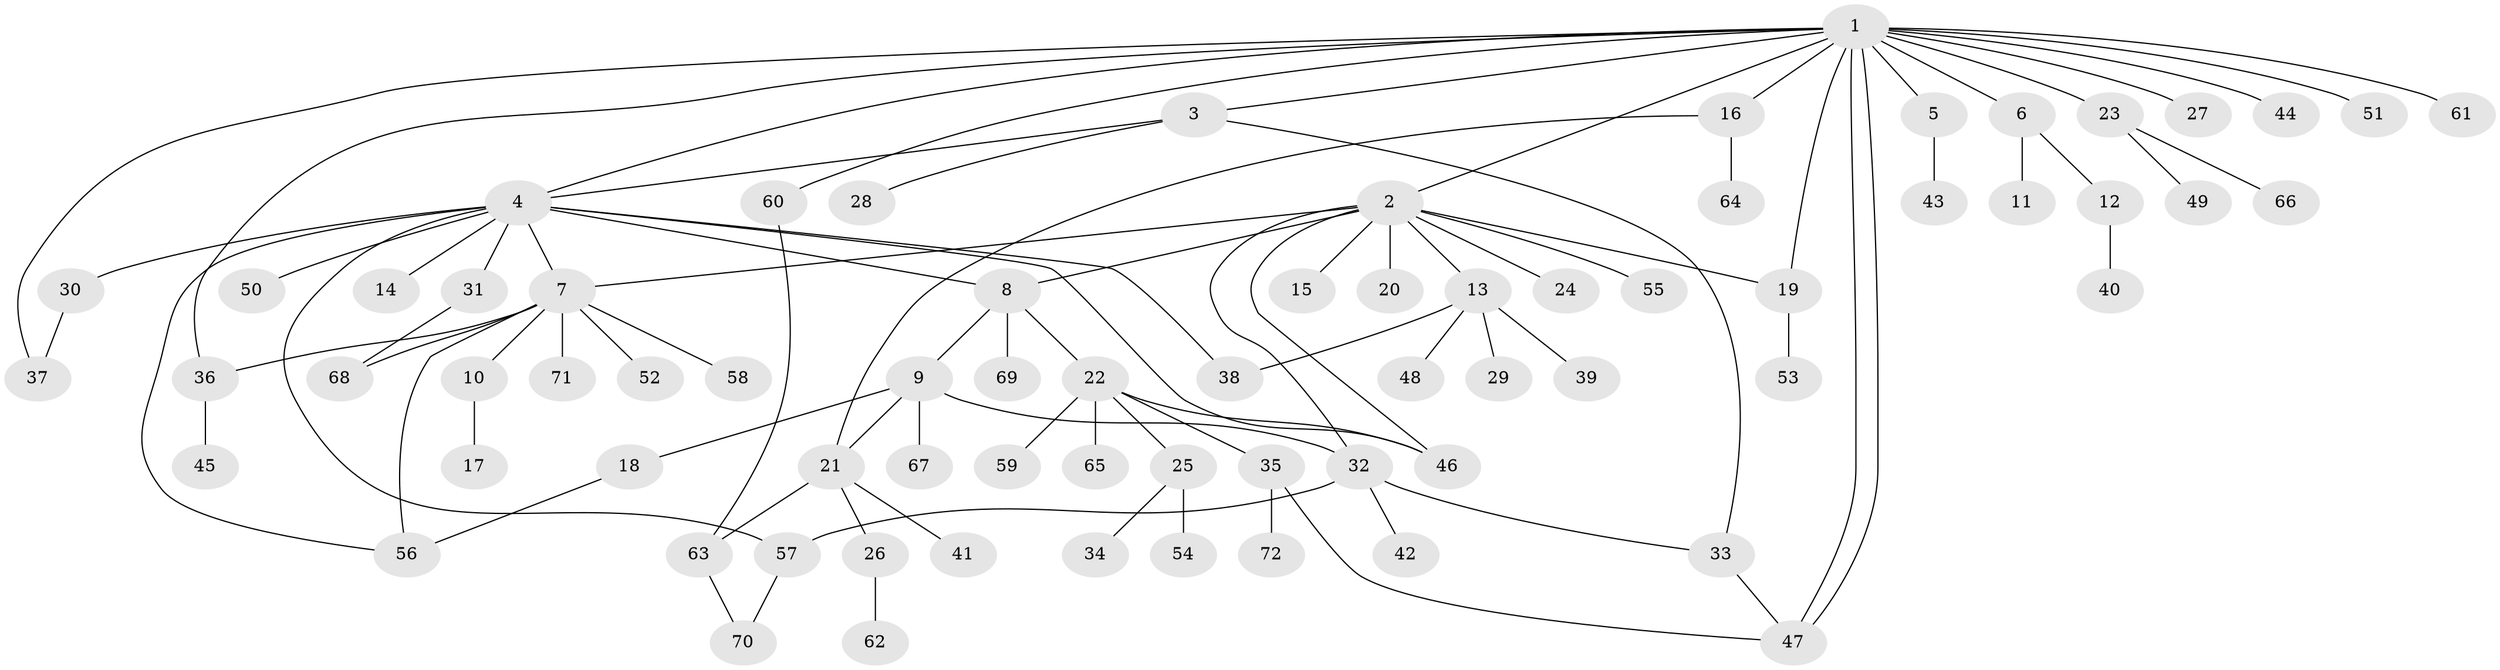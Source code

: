 // Generated by graph-tools (version 1.1) at 2025/01/03/09/25 03:01:50]
// undirected, 72 vertices, 92 edges
graph export_dot {
graph [start="1"]
  node [color=gray90,style=filled];
  1;
  2;
  3;
  4;
  5;
  6;
  7;
  8;
  9;
  10;
  11;
  12;
  13;
  14;
  15;
  16;
  17;
  18;
  19;
  20;
  21;
  22;
  23;
  24;
  25;
  26;
  27;
  28;
  29;
  30;
  31;
  32;
  33;
  34;
  35;
  36;
  37;
  38;
  39;
  40;
  41;
  42;
  43;
  44;
  45;
  46;
  47;
  48;
  49;
  50;
  51;
  52;
  53;
  54;
  55;
  56;
  57;
  58;
  59;
  60;
  61;
  62;
  63;
  64;
  65;
  66;
  67;
  68;
  69;
  70;
  71;
  72;
  1 -- 2;
  1 -- 3;
  1 -- 4;
  1 -- 5;
  1 -- 6;
  1 -- 16;
  1 -- 19;
  1 -- 23;
  1 -- 27;
  1 -- 36;
  1 -- 37;
  1 -- 44;
  1 -- 47;
  1 -- 47;
  1 -- 51;
  1 -- 60;
  1 -- 61;
  2 -- 7;
  2 -- 8;
  2 -- 13;
  2 -- 15;
  2 -- 19;
  2 -- 20;
  2 -- 24;
  2 -- 32;
  2 -- 46;
  2 -- 55;
  3 -- 4;
  3 -- 28;
  3 -- 33;
  4 -- 7;
  4 -- 8;
  4 -- 14;
  4 -- 30;
  4 -- 31;
  4 -- 38;
  4 -- 46;
  4 -- 50;
  4 -- 56;
  4 -- 57;
  5 -- 43;
  6 -- 11;
  6 -- 12;
  7 -- 10;
  7 -- 36;
  7 -- 52;
  7 -- 56;
  7 -- 58;
  7 -- 68;
  7 -- 71;
  8 -- 9;
  8 -- 22;
  8 -- 69;
  9 -- 18;
  9 -- 21;
  9 -- 32;
  9 -- 67;
  10 -- 17;
  12 -- 40;
  13 -- 29;
  13 -- 38;
  13 -- 39;
  13 -- 48;
  16 -- 21;
  16 -- 64;
  18 -- 56;
  19 -- 53;
  21 -- 26;
  21 -- 41;
  21 -- 63;
  22 -- 25;
  22 -- 35;
  22 -- 46;
  22 -- 59;
  22 -- 65;
  23 -- 49;
  23 -- 66;
  25 -- 34;
  25 -- 54;
  26 -- 62;
  30 -- 37;
  31 -- 68;
  32 -- 33;
  32 -- 42;
  32 -- 57;
  33 -- 47;
  35 -- 47;
  35 -- 72;
  36 -- 45;
  57 -- 70;
  60 -- 63;
  63 -- 70;
}
